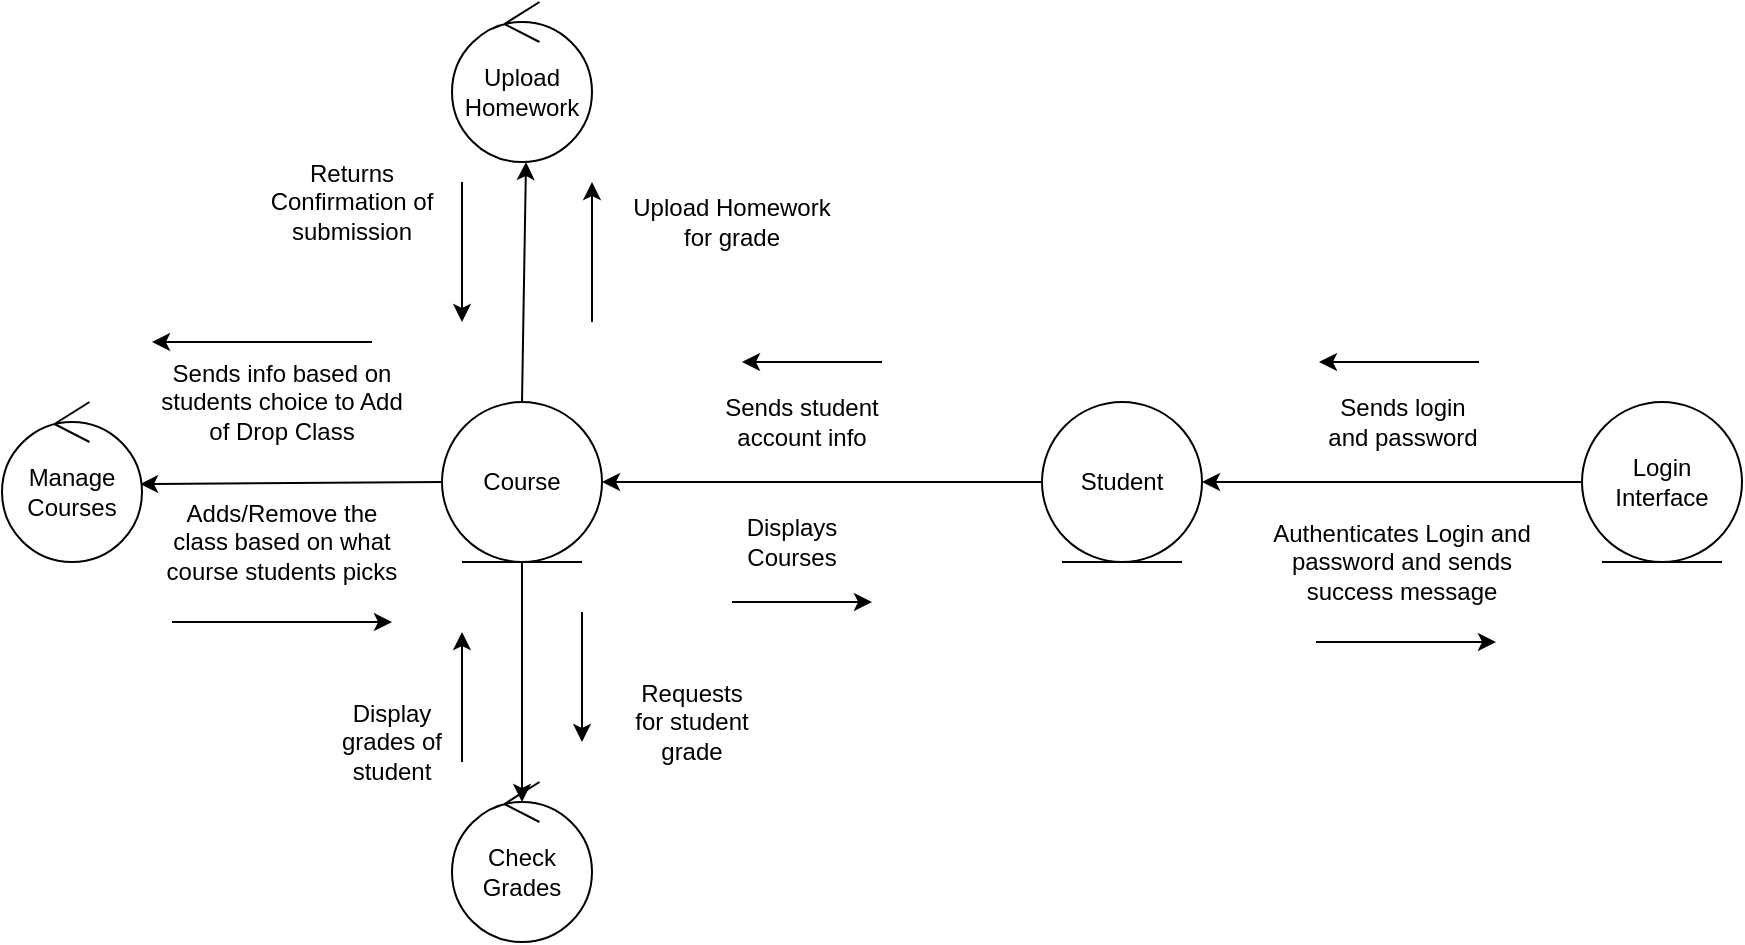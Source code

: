 <mxfile version="13.0.6" type="device"><diagram name="Page-1" id="b5b7bab2-c9e2-2cf4-8b2a-24fd1a2a6d21"><mxGraphModel dx="1262" dy="711" grid="1" gridSize="10" guides="1" tooltips="1" connect="1" arrows="1" fold="1" page="1" pageScale="1" pageWidth="827" pageHeight="1169" background="#ffffff" math="0" shadow="0"><root><mxCell id="0"/><mxCell id="1" parent="0"/><mxCell id="gWUEwptbdlQbwtg4Bg6X-1" value="Manage Courses" style="ellipse;shape=umlControl;whiteSpace=wrap;html=1;" parent="1" vertex="1"><mxGeometry x="80" y="280" width="70" height="80" as="geometry"/></mxCell><mxCell id="gWUEwptbdlQbwtg4Bg6X-2" value="Upload Homework" style="ellipse;shape=umlControl;whiteSpace=wrap;html=1;" parent="1" vertex="1"><mxGeometry x="305" y="80" width="70" height="80" as="geometry"/></mxCell><mxCell id="gWUEwptbdlQbwtg4Bg6X-3" value="Check Grades" style="ellipse;shape=umlControl;whiteSpace=wrap;html=1;" parent="1" vertex="1"><mxGeometry x="305" y="470" width="70" height="80" as="geometry"/></mxCell><mxCell id="gWUEwptbdlQbwtg4Bg6X-4" value="Course" style="ellipse;shape=umlEntity;whiteSpace=wrap;html=1;" parent="1" vertex="1"><mxGeometry x="300" y="280" width="80" height="80" as="geometry"/></mxCell><mxCell id="gWUEwptbdlQbwtg4Bg6X-6" value="Login Interface" style="ellipse;shape=umlEntity;whiteSpace=wrap;html=1;" parent="1" vertex="1"><mxGeometry x="870" y="280" width="80" height="80" as="geometry"/></mxCell><mxCell id="gWUEwptbdlQbwtg4Bg6X-17" value="" style="endArrow=classic;html=1;exitX=0;exitY=0.5;exitDx=0;exitDy=0;" parent="1" source="gWUEwptbdlQbwtg4Bg6X-5" edge="1"><mxGeometry width="50" height="50" relative="1" as="geometry"><mxPoint x="550" y="360" as="sourcePoint"/><mxPoint x="620" y="320" as="targetPoint"/></mxGeometry></mxCell><mxCell id="gWUEwptbdlQbwtg4Bg6X-18" value="" style="endArrow=classic;html=1;exitX=0.5;exitY=0;exitDx=0;exitDy=0;" parent="1" source="gWUEwptbdlQbwtg4Bg6X-4" edge="1"><mxGeometry width="50" height="50" relative="1" as="geometry"><mxPoint x="380" y="280" as="sourcePoint"/><mxPoint x="342" y="160" as="targetPoint"/></mxGeometry></mxCell><mxCell id="gWUEwptbdlQbwtg4Bg6X-19" value="" style="endArrow=classic;html=1;entryX=0.986;entryY=0.513;entryDx=0;entryDy=0;entryPerimeter=0;exitX=0;exitY=0.5;exitDx=0;exitDy=0;" parent="1" source="gWUEwptbdlQbwtg4Bg6X-4" target="gWUEwptbdlQbwtg4Bg6X-1" edge="1"><mxGeometry width="50" height="50" relative="1" as="geometry"><mxPoint x="550" y="360" as="sourcePoint"/><mxPoint x="600" y="310" as="targetPoint"/></mxGeometry></mxCell><mxCell id="gWUEwptbdlQbwtg4Bg6X-20" value="" style="endArrow=classic;html=1;exitX=0;exitY=0.5;exitDx=0;exitDy=0;entryX=1;entryY=0.5;entryDx=0;entryDy=0;" parent="1" source="gWUEwptbdlQbwtg4Bg6X-5" target="gWUEwptbdlQbwtg4Bg6X-4" edge="1"><mxGeometry width="50" height="50" relative="1" as="geometry"><mxPoint x="550" y="360" as="sourcePoint"/><mxPoint x="600" y="310" as="targetPoint"/></mxGeometry></mxCell><mxCell id="gWUEwptbdlQbwtg4Bg6X-21" value="" style="endArrow=classic;html=1;exitX=0.5;exitY=1;exitDx=0;exitDy=0;" parent="1" source="gWUEwptbdlQbwtg4Bg6X-4" edge="1"><mxGeometry width="50" height="50" relative="1" as="geometry"><mxPoint x="355" y="440" as="sourcePoint"/><mxPoint x="340" y="480" as="targetPoint"/></mxGeometry></mxCell><mxCell id="gWUEwptbdlQbwtg4Bg6X-22" value="" style="endArrow=classic;html=1;" parent="1" edge="1"><mxGeometry width="50" height="50" relative="1" as="geometry"><mxPoint x="737" y="400" as="sourcePoint"/><mxPoint x="827" y="400" as="targetPoint"/><Array as="points"><mxPoint x="777" y="400"/></Array></mxGeometry></mxCell><mxCell id="gWUEwptbdlQbwtg4Bg6X-23" value="" style="endArrow=classic;html=1;" parent="1" edge="1"><mxGeometry width="50" height="50" relative="1" as="geometry"><mxPoint x="818.5" y="260" as="sourcePoint"/><mxPoint x="738.5" y="260" as="targetPoint"/></mxGeometry></mxCell><mxCell id="gWUEwptbdlQbwtg4Bg6X-24" value="Sends login and password" style="text;html=1;strokeColor=none;fillColor=none;align=center;verticalAlign=middle;whiteSpace=wrap;rounded=0;" parent="1" vertex="1"><mxGeometry x="738.5" y="280" width="83" height="20" as="geometry"/></mxCell><mxCell id="gWUEwptbdlQbwtg4Bg6X-25" value="Authenticates Login and password and sends success message " style="text;html=1;strokeColor=none;fillColor=none;align=center;verticalAlign=middle;whiteSpace=wrap;rounded=0;" parent="1" vertex="1"><mxGeometry x="710" y="350" width="140" height="20" as="geometry"/></mxCell><mxCell id="gWUEwptbdlQbwtg4Bg6X-28" value="" style="endArrow=classic;html=1;" parent="1" edge="1"><mxGeometry width="50" height="50" relative="1" as="geometry"><mxPoint x="445" y="380" as="sourcePoint"/><mxPoint x="515" y="380" as="targetPoint"/></mxGeometry></mxCell><mxCell id="gWUEwptbdlQbwtg4Bg6X-29" value="" style="endArrow=classic;html=1;" parent="1" edge="1"><mxGeometry width="50" height="50" relative="1" as="geometry"><mxPoint x="520" y="260" as="sourcePoint"/><mxPoint x="450" y="260" as="targetPoint"/></mxGeometry></mxCell><mxCell id="gWUEwptbdlQbwtg4Bg6X-30" value="" style="endArrow=classic;html=1;" parent="1" edge="1"><mxGeometry width="50" height="50" relative="1" as="geometry"><mxPoint x="310" y="170" as="sourcePoint"/><mxPoint x="310" y="240" as="targetPoint"/></mxGeometry></mxCell><mxCell id="gWUEwptbdlQbwtg4Bg6X-31" value="" style="endArrow=classic;html=1;" parent="1" edge="1"><mxGeometry width="50" height="50" relative="1" as="geometry"><mxPoint x="375" y="240" as="sourcePoint"/><mxPoint x="375" y="170" as="targetPoint"/></mxGeometry></mxCell><mxCell id="gWUEwptbdlQbwtg4Bg6X-32" value="" style="endArrow=classic;html=1;" parent="1" edge="1"><mxGeometry width="50" height="50" relative="1" as="geometry"><mxPoint x="265" y="250" as="sourcePoint"/><mxPoint x="155" y="250" as="targetPoint"/></mxGeometry></mxCell><mxCell id="gWUEwptbdlQbwtg4Bg6X-33" value="" style="endArrow=classic;html=1;" parent="1" edge="1"><mxGeometry width="50" height="50" relative="1" as="geometry"><mxPoint x="165" y="390" as="sourcePoint"/><mxPoint x="275" y="390" as="targetPoint"/><Array as="points"><mxPoint x="225" y="390"/></Array></mxGeometry></mxCell><mxCell id="gWUEwptbdlQbwtg4Bg6X-34" value="" style="endArrow=classic;html=1;" parent="1" edge="1"><mxGeometry width="50" height="50" relative="1" as="geometry"><mxPoint x="370" y="385" as="sourcePoint"/><mxPoint x="370" y="450" as="targetPoint"/></mxGeometry></mxCell><mxCell id="gWUEwptbdlQbwtg4Bg6X-35" value="" style="endArrow=classic;html=1;" parent="1" edge="1"><mxGeometry width="50" height="50" relative="1" as="geometry"><mxPoint x="310" y="460" as="sourcePoint"/><mxPoint x="310" y="395" as="targetPoint"/></mxGeometry></mxCell><mxCell id="gWUEwptbdlQbwtg4Bg6X-5" value="Student" style="ellipse;shape=umlEntity;whiteSpace=wrap;html=1;" parent="1" vertex="1"><mxGeometry x="600" y="280" width="80" height="80" as="geometry"/></mxCell><mxCell id="gWUEwptbdlQbwtg4Bg6X-36" value="" style="endArrow=classic;html=1;exitX=0;exitY=0.5;exitDx=0;exitDy=0;" parent="1" source="gWUEwptbdlQbwtg4Bg6X-6" target="gWUEwptbdlQbwtg4Bg6X-5" edge="1"><mxGeometry width="50" height="50" relative="1" as="geometry"><mxPoint x="870" y="320" as="sourcePoint"/><mxPoint x="620" y="320" as="targetPoint"/></mxGeometry></mxCell><mxCell id="gWUEwptbdlQbwtg4Bg6X-39" value="Sends info based on students choice to Add of Drop Class" style="text;html=1;strokeColor=none;fillColor=none;align=center;verticalAlign=middle;whiteSpace=wrap;rounded=0;" parent="1" vertex="1"><mxGeometry x="155" y="270" width="130" height="20" as="geometry"/></mxCell><mxCell id="gWUEwptbdlQbwtg4Bg6X-40" value="Adds/Remove the class based on what course students picks" style="text;html=1;strokeColor=none;fillColor=none;align=center;verticalAlign=middle;whiteSpace=wrap;rounded=0;" parent="1" vertex="1"><mxGeometry x="160" y="340" width="120" height="20" as="geometry"/></mxCell><mxCell id="gWUEwptbdlQbwtg4Bg6X-41" value="Display grades of student" style="text;html=1;strokeColor=none;fillColor=none;align=center;verticalAlign=middle;whiteSpace=wrap;rounded=0;" parent="1" vertex="1"><mxGeometry x="245" y="440" width="60" height="20" as="geometry"/></mxCell><mxCell id="gWUEwptbdlQbwtg4Bg6X-42" value="Requests for student grade" style="text;html=1;strokeColor=none;fillColor=none;align=center;verticalAlign=middle;whiteSpace=wrap;rounded=0;" parent="1" vertex="1"><mxGeometry x="390" y="430" width="70" height="20" as="geometry"/></mxCell><mxCell id="gWUEwptbdlQbwtg4Bg6X-43" value="Returns Confirmation of submission" style="text;html=1;strokeColor=none;fillColor=none;align=center;verticalAlign=middle;whiteSpace=wrap;rounded=0;" parent="1" vertex="1"><mxGeometry x="210" y="170" width="90" height="20" as="geometry"/></mxCell><mxCell id="gWUEwptbdlQbwtg4Bg6X-44" value="Upload Homework for grade" style="text;html=1;strokeColor=none;fillColor=none;align=center;verticalAlign=middle;whiteSpace=wrap;rounded=0;" parent="1" vertex="1"><mxGeometry x="390" y="180" width="110" height="20" as="geometry"/></mxCell><mxCell id="gWUEwptbdlQbwtg4Bg6X-45" value="Sends student account info" style="text;html=1;strokeColor=none;fillColor=none;align=center;verticalAlign=middle;whiteSpace=wrap;rounded=0;" parent="1" vertex="1"><mxGeometry x="440" y="280" width="80" height="20" as="geometry"/></mxCell><mxCell id="gWUEwptbdlQbwtg4Bg6X-46" value="Displays Courses" style="text;html=1;strokeColor=none;fillColor=none;align=center;verticalAlign=middle;whiteSpace=wrap;rounded=0;" parent="1" vertex="1"><mxGeometry x="440" y="340" width="70" height="20" as="geometry"/></mxCell></root></mxGraphModel></diagram></mxfile>